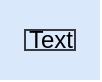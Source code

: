 <mxfile version="24.7.5">
  <diagram name="surroundings" id="ngBsMc_VSRKN-dlXrK5w">
    <mxGraphModel dx="187" dy="238" grid="1" gridSize="10" guides="1" tooltips="1" connect="1" arrows="1" fold="1" page="1" pageScale="1" pageWidth="850" pageHeight="1100" math="0" shadow="0">
      <root>
        <mxCell id="0" />
        <mxCell id="1" parent="0" />
        <mxCell id="cRc04hguiAbQ-Q7MZXTn-2" value="" style="rounded=0;whiteSpace=wrap;html=1;strokeColor=none;fillColor=#dae8fc;" vertex="1" parent="1">
          <mxGeometry x="350" y="590" width="50" height="40" as="geometry" />
        </mxCell>
        <mxCell id="cRc04hguiAbQ-Q7MZXTn-1" value="Text" style="rounded=0;whiteSpace=wrap;html=1;fillColor=none;perimeterSpacing=0;strokeWidth=1;labelBorderColor=none;strokeColor=default;textShadow=0;labelBackgroundColor=none;opacity=75;" vertex="1" parent="1">
          <mxGeometry x="362.5" y="605" width="25" height="10" as="geometry" />
        </mxCell>
      </root>
    </mxGraphModel>
  </diagram>
</mxfile>
